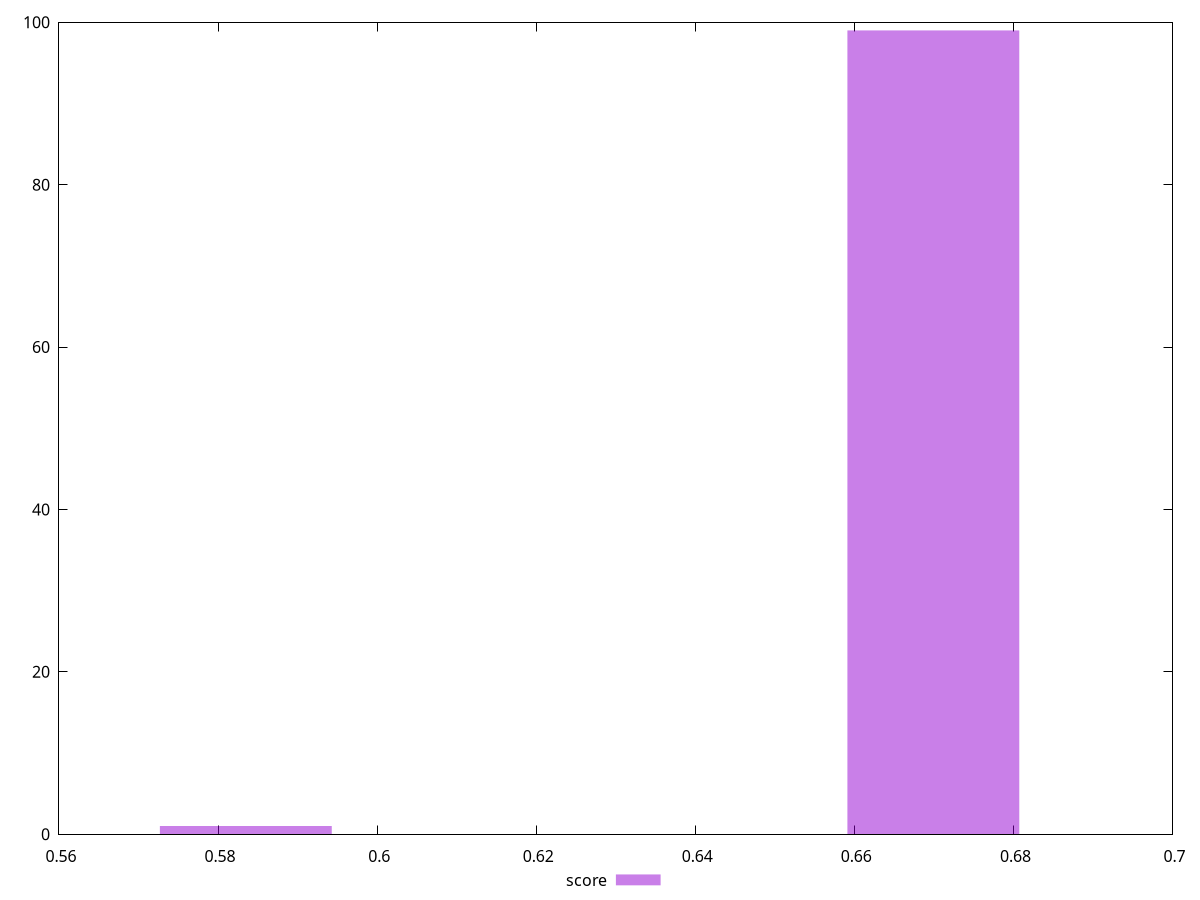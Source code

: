 reset
set terminal svg size 640, 490 enhanced background rgb 'white'
set output "reprap/uses-rel-preload/samples/pages+cached+noexternal+nosvg/score/histogram.svg"

$score <<EOF
0.6699311898921688 99
0.5834884557125342 1
EOF

set key outside below
set boxwidth 0.021610683544908672
set yrange [0:100]
set style fill transparent solid 0.5 noborder

plot \
  $score title "score" with boxes, \


reset